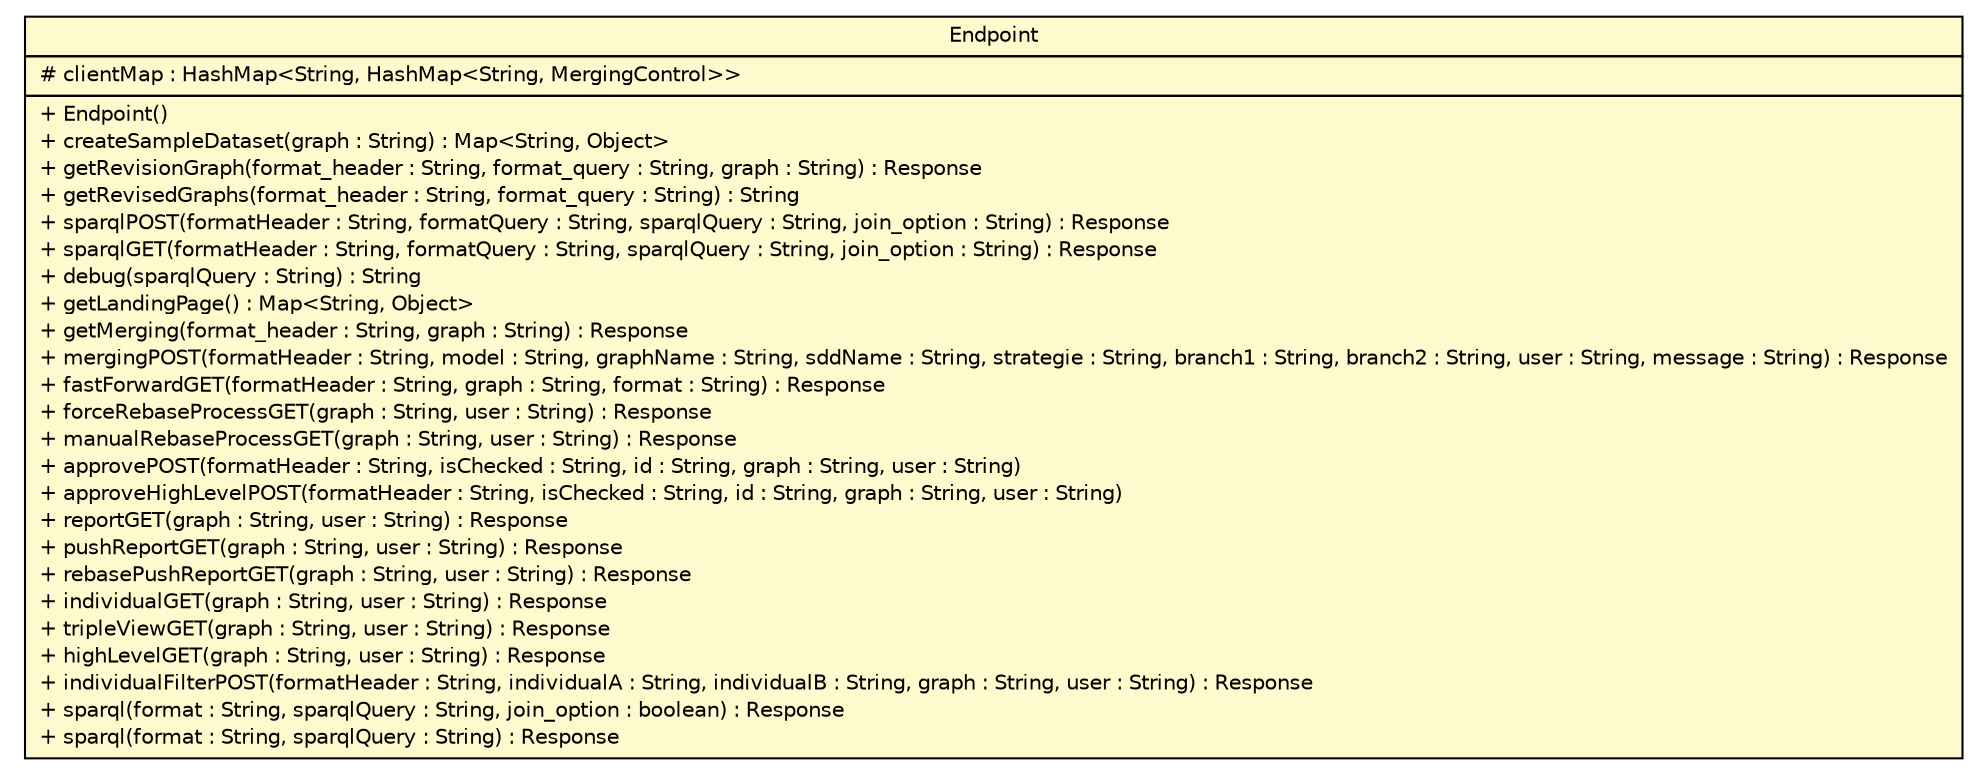 #!/usr/local/bin/dot
#
# Class diagram 
# Generated by UMLGraph version R5_6-24-gf6e263 (http://www.umlgraph.org/)
#

digraph G {
	edge [fontname="Helvetica",fontsize=10,labelfontname="Helvetica",labelfontsize=10];
	node [fontname="Helvetica",fontsize=10,shape=plaintext];
	nodesep=0.25;
	ranksep=0.5;
	// de.tud.plt.r43ples.webservice.Endpoint
	c2060 [label=<<table title="de.tud.plt.r43ples.webservice.Endpoint" border="0" cellborder="1" cellspacing="0" cellpadding="2" port="p" bgcolor="lemonChiffon" href="./Endpoint.html">
		<tr><td><table border="0" cellspacing="0" cellpadding="1">
<tr><td align="center" balign="center"> Endpoint </td></tr>
		</table></td></tr>
		<tr><td><table border="0" cellspacing="0" cellpadding="1">
<tr><td align="left" balign="left"> # clientMap : HashMap&lt;String, HashMap&lt;String, MergingControl&gt;&gt; </td></tr>
		</table></td></tr>
		<tr><td><table border="0" cellspacing="0" cellpadding="1">
<tr><td align="left" balign="left"> + Endpoint() </td></tr>
<tr><td align="left" balign="left"> + createSampleDataset(graph : String) : Map&lt;String, Object&gt; </td></tr>
<tr><td align="left" balign="left"> + getRevisionGraph(format_header : String, format_query : String, graph : String) : Response </td></tr>
<tr><td align="left" balign="left"> + getRevisedGraphs(format_header : String, format_query : String) : String </td></tr>
<tr><td align="left" balign="left"> + sparqlPOST(formatHeader : String, formatQuery : String, sparqlQuery : String, join_option : String) : Response </td></tr>
<tr><td align="left" balign="left"> + sparqlGET(formatHeader : String, formatQuery : String, sparqlQuery : String, join_option : String) : Response </td></tr>
<tr><td align="left" balign="left"> + debug(sparqlQuery : String) : String </td></tr>
<tr><td align="left" balign="left"> + getLandingPage() : Map&lt;String, Object&gt; </td></tr>
<tr><td align="left" balign="left"> + getMerging(format_header : String, graph : String) : Response </td></tr>
<tr><td align="left" balign="left"> + mergingPOST(formatHeader : String, model : String, graphName : String, sddName : String, strategie : String, branch1 : String, branch2 : String, user : String, message : String) : Response </td></tr>
<tr><td align="left" balign="left"> + fastForwardGET(formatHeader : String, graph : String, format : String) : Response </td></tr>
<tr><td align="left" balign="left"> + forceRebaseProcessGET(graph : String, user : String) : Response </td></tr>
<tr><td align="left" balign="left"> + manualRebaseProcessGET(graph : String, user : String) : Response </td></tr>
<tr><td align="left" balign="left"> + approvePOST(formatHeader : String, isChecked : String, id : String, graph : String, user : String) </td></tr>
<tr><td align="left" balign="left"> + approveHighLevelPOST(formatHeader : String, isChecked : String, id : String, graph : String, user : String) </td></tr>
<tr><td align="left" balign="left"> + reportGET(graph : String, user : String) : Response </td></tr>
<tr><td align="left" balign="left"> + pushReportGET(graph : String, user : String) : Response </td></tr>
<tr><td align="left" balign="left"> + rebasePushReportGET(graph : String, user : String) : Response </td></tr>
<tr><td align="left" balign="left"> + individualGET(graph : String, user : String) : Response </td></tr>
<tr><td align="left" balign="left"> + tripleViewGET(graph : String, user : String) : Response </td></tr>
<tr><td align="left" balign="left"> + highLevelGET(graph : String, user : String) : Response </td></tr>
<tr><td align="left" balign="left"> + individualFilterPOST(formatHeader : String, individualA : String, individualB : String, graph : String, user : String) : Response </td></tr>
<tr><td align="left" balign="left"> + sparql(format : String, sparqlQuery : String, join_option : boolean) : Response </td></tr>
<tr><td align="left" balign="left"> + sparql(format : String, sparqlQuery : String) : Response </td></tr>
		</table></td></tr>
		</table>>, URL="./Endpoint.html", fontname="Helvetica", fontcolor="black", fontsize=10.0];
}

